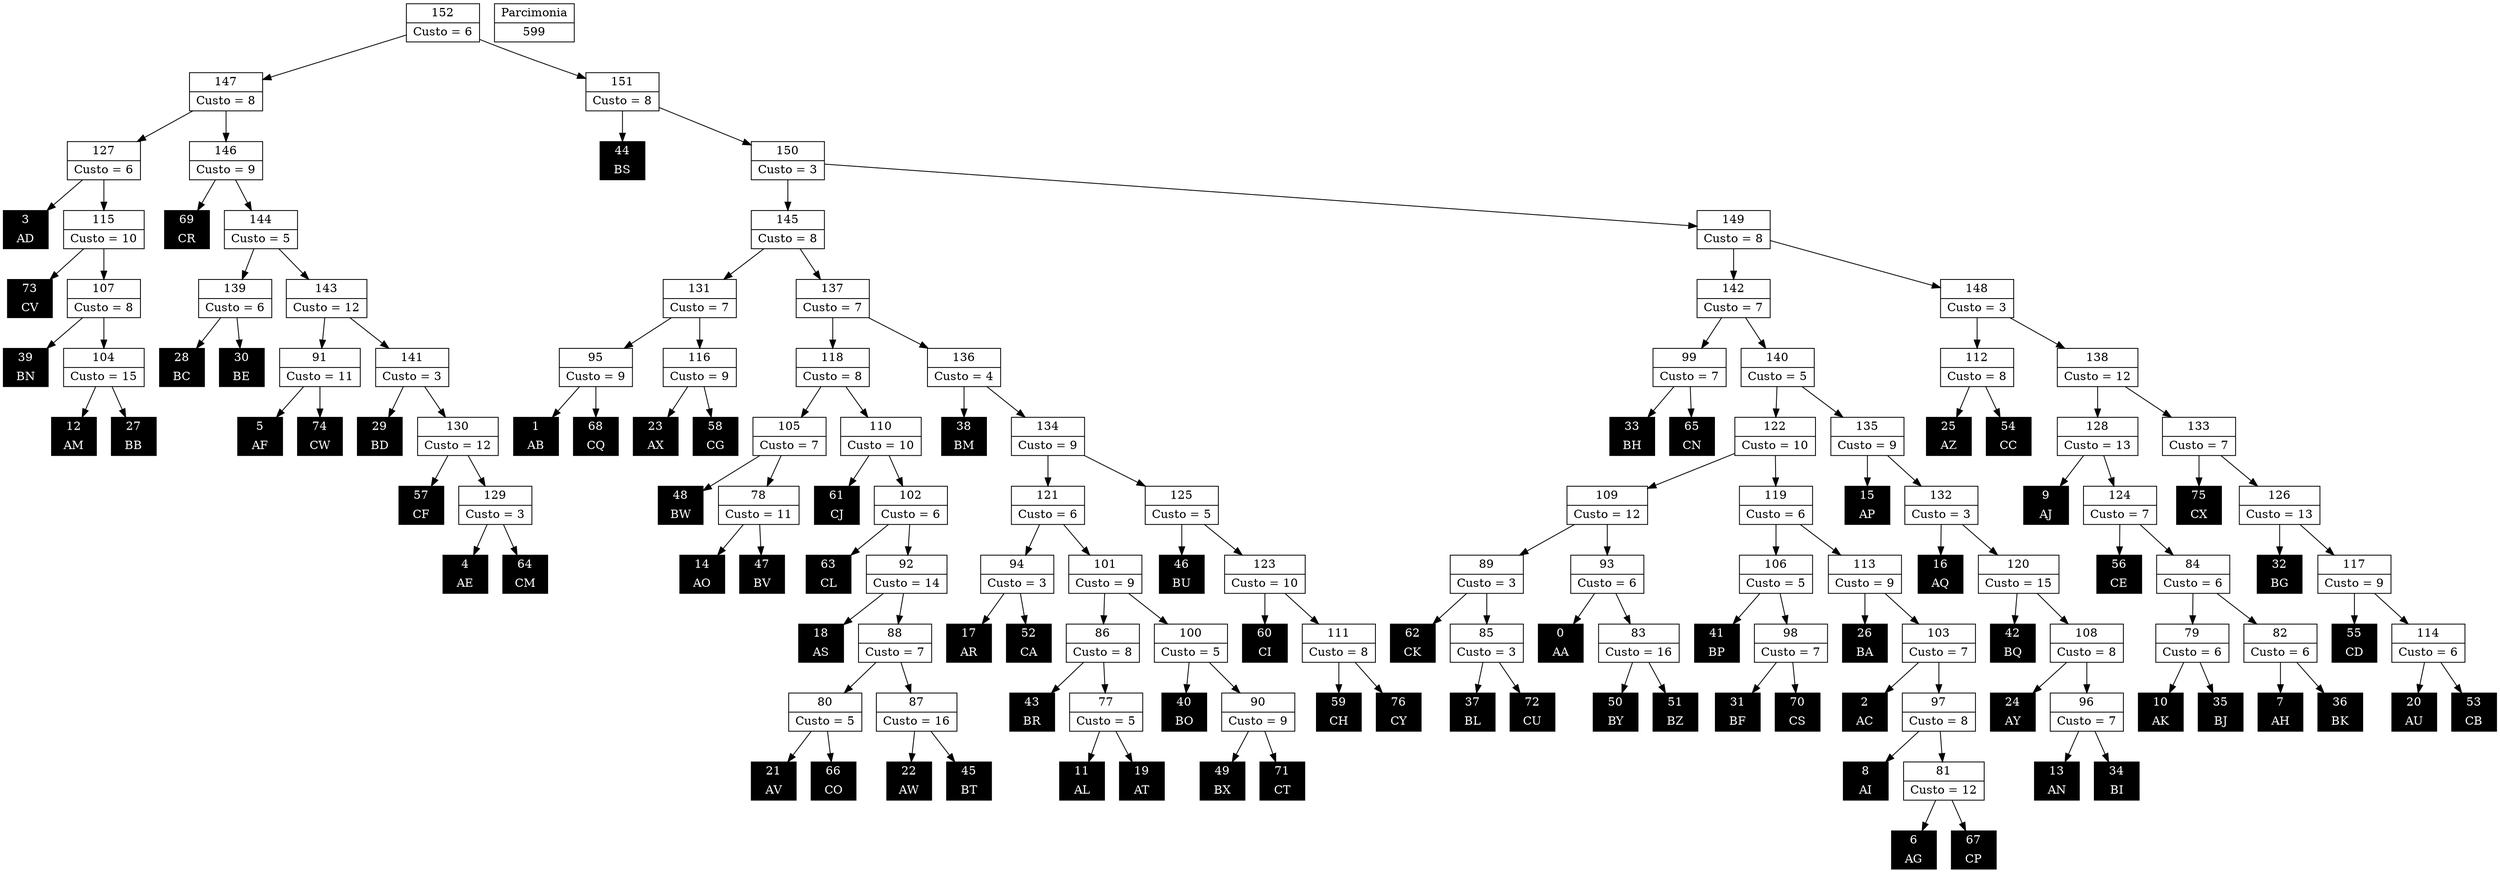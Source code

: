 Digraph G {
0 [shape="record", label="{0 | AA}",style=filled, color=black, fontcolor=white,fontsize=14, height=0.5]
1 [shape="record", label="{1 | AB}",style=filled, color=black, fontcolor=white,fontsize=14, height=0.5]
2 [shape="record", label="{2 | AC}",style=filled, color=black, fontcolor=white,fontsize=14, height=0.5]
3 [shape="record", label="{3 | AD}",style=filled, color=black, fontcolor=white,fontsize=14, height=0.5]
4 [shape="record", label="{4 | AE}",style=filled, color=black, fontcolor=white,fontsize=14, height=0.5]
5 [shape="record", label="{5 | AF}",style=filled, color=black, fontcolor=white,fontsize=14, height=0.5]
6 [shape="record", label="{6 | AG}",style=filled, color=black, fontcolor=white,fontsize=14, height=0.5]
7 [shape="record", label="{7 | AH}",style=filled, color=black, fontcolor=white,fontsize=14, height=0.5]
8 [shape="record", label="{8 | AI}",style=filled, color=black, fontcolor=white,fontsize=14, height=0.5]
9 [shape="record", label="{9 | AJ}",style=filled, color=black, fontcolor=white,fontsize=14, height=0.5]
10 [shape="record", label="{10 | AK}",style=filled, color=black, fontcolor=white,fontsize=14, height=0.5]
11 [shape="record", label="{11 | AL}",style=filled, color=black, fontcolor=white,fontsize=14, height=0.5]
12 [shape="record", label="{12 | AM}",style=filled, color=black, fontcolor=white,fontsize=14, height=0.5]
13 [shape="record", label="{13 | AN}",style=filled, color=black, fontcolor=white,fontsize=14, height=0.5]
14 [shape="record", label="{14 | AO}",style=filled, color=black, fontcolor=white,fontsize=14, height=0.5]
15 [shape="record", label="{15 | AP}",style=filled, color=black, fontcolor=white,fontsize=14, height=0.5]
16 [shape="record", label="{16 | AQ}",style=filled, color=black, fontcolor=white,fontsize=14, height=0.5]
17 [shape="record", label="{17 | AR}",style=filled, color=black, fontcolor=white,fontsize=14, height=0.5]
18 [shape="record", label="{18 | AS}",style=filled, color=black, fontcolor=white,fontsize=14, height=0.5]
19 [shape="record", label="{19 | AT}",style=filled, color=black, fontcolor=white,fontsize=14, height=0.5]
20 [shape="record", label="{20 | AU}",style=filled, color=black, fontcolor=white,fontsize=14, height=0.5]
21 [shape="record", label="{21 | AV}",style=filled, color=black, fontcolor=white,fontsize=14, height=0.5]
22 [shape="record", label="{22 | AW}",style=filled, color=black, fontcolor=white,fontsize=14, height=0.5]
23 [shape="record", label="{23 | AX}",style=filled, color=black, fontcolor=white,fontsize=14, height=0.5]
24 [shape="record", label="{24 | AY}",style=filled, color=black, fontcolor=white,fontsize=14, height=0.5]
25 [shape="record", label="{25 | AZ}",style=filled, color=black, fontcolor=white,fontsize=14, height=0.5]
26 [shape="record", label="{26 | BA}",style=filled, color=black, fontcolor=white,fontsize=14, height=0.5]
27 [shape="record", label="{27 | BB}",style=filled, color=black, fontcolor=white,fontsize=14, height=0.5]
28 [shape="record", label="{28 | BC}",style=filled, color=black, fontcolor=white,fontsize=14, height=0.5]
29 [shape="record", label="{29 | BD}",style=filled, color=black, fontcolor=white,fontsize=14, height=0.5]
30 [shape="record", label="{30 | BE}",style=filled, color=black, fontcolor=white,fontsize=14, height=0.5]
31 [shape="record", label="{31 | BF}",style=filled, color=black, fontcolor=white,fontsize=14, height=0.5]
32 [shape="record", label="{32 | BG}",style=filled, color=black, fontcolor=white,fontsize=14, height=0.5]
33 [shape="record", label="{33 | BH}",style=filled, color=black, fontcolor=white,fontsize=14, height=0.5]
34 [shape="record", label="{34 | BI}",style=filled, color=black, fontcolor=white,fontsize=14, height=0.5]
35 [shape="record", label="{35 | BJ}",style=filled, color=black, fontcolor=white,fontsize=14, height=0.5]
36 [shape="record", label="{36 | BK}",style=filled, color=black, fontcolor=white,fontsize=14, height=0.5]
37 [shape="record", label="{37 | BL}",style=filled, color=black, fontcolor=white,fontsize=14, height=0.5]
38 [shape="record", label="{38 | BM}",style=filled, color=black, fontcolor=white,fontsize=14, height=0.5]
39 [shape="record", label="{39 | BN}",style=filled, color=black, fontcolor=white,fontsize=14, height=0.5]
40 [shape="record", label="{40 | BO}",style=filled, color=black, fontcolor=white,fontsize=14, height=0.5]
41 [shape="record", label="{41 | BP}",style=filled, color=black, fontcolor=white,fontsize=14, height=0.5]
42 [shape="record", label="{42 | BQ}",style=filled, color=black, fontcolor=white,fontsize=14, height=0.5]
43 [shape="record", label="{43 | BR}",style=filled, color=black, fontcolor=white,fontsize=14, height=0.5]
44 [shape="record", label="{44 | BS}",style=filled, color=black, fontcolor=white,fontsize=14, height=0.5]
45 [shape="record", label="{45 | BT}",style=filled, color=black, fontcolor=white,fontsize=14, height=0.5]
46 [shape="record", label="{46 | BU}",style=filled, color=black, fontcolor=white,fontsize=14, height=0.5]
47 [shape="record", label="{47 | BV}",style=filled, color=black, fontcolor=white,fontsize=14, height=0.5]
48 [shape="record", label="{48 | BW}",style=filled, color=black, fontcolor=white,fontsize=14, height=0.5]
49 [shape="record", label="{49 | BX}",style=filled, color=black, fontcolor=white,fontsize=14, height=0.5]
50 [shape="record", label="{50 | BY}",style=filled, color=black, fontcolor=white,fontsize=14, height=0.5]
51 [shape="record", label="{51 | BZ}",style=filled, color=black, fontcolor=white,fontsize=14, height=0.5]
52 [shape="record", label="{52 | CA}",style=filled, color=black, fontcolor=white,fontsize=14, height=0.5]
53 [shape="record", label="{53 | CB}",style=filled, color=black, fontcolor=white,fontsize=14, height=0.5]
54 [shape="record", label="{54 | CC}",style=filled, color=black, fontcolor=white,fontsize=14, height=0.5]
55 [shape="record", label="{55 | CD}",style=filled, color=black, fontcolor=white,fontsize=14, height=0.5]
56 [shape="record", label="{56 | CE}",style=filled, color=black, fontcolor=white,fontsize=14, height=0.5]
57 [shape="record", label="{57 | CF}",style=filled, color=black, fontcolor=white,fontsize=14, height=0.5]
58 [shape="record", label="{58 | CG}",style=filled, color=black, fontcolor=white,fontsize=14, height=0.5]
59 [shape="record", label="{59 | CH}",style=filled, color=black, fontcolor=white,fontsize=14, height=0.5]
60 [shape="record", label="{60 | CI}",style=filled, color=black, fontcolor=white,fontsize=14, height=0.5]
61 [shape="record", label="{61 | CJ}",style=filled, color=black, fontcolor=white,fontsize=14, height=0.5]
62 [shape="record", label="{62 | CK}",style=filled, color=black, fontcolor=white,fontsize=14, height=0.5]
63 [shape="record", label="{63 | CL}",style=filled, color=black, fontcolor=white,fontsize=14, height=0.5]
64 [shape="record", label="{64 | CM}",style=filled, color=black, fontcolor=white,fontsize=14, height=0.5]
65 [shape="record", label="{65 | CN}",style=filled, color=black, fontcolor=white,fontsize=14, height=0.5]
66 [shape="record", label="{66 | CO}",style=filled, color=black, fontcolor=white,fontsize=14, height=0.5]
67 [shape="record", label="{67 | CP}",style=filled, color=black, fontcolor=white,fontsize=14, height=0.5]
68 [shape="record", label="{68 | CQ}",style=filled, color=black, fontcolor=white,fontsize=14, height=0.5]
69 [shape="record", label="{69 | CR}",style=filled, color=black, fontcolor=white,fontsize=14, height=0.5]
70 [shape="record", label="{70 | CS}",style=filled, color=black, fontcolor=white,fontsize=14, height=0.5]
71 [shape="record", label="{71 | CT}",style=filled, color=black, fontcolor=white,fontsize=14, height=0.5]
72 [shape="record", label="{72 | CU}",style=filled, color=black, fontcolor=white,fontsize=14, height=0.5]
73 [shape="record", label="{73 | CV}",style=filled, color=black, fontcolor=white,fontsize=14, height=0.5]
74 [shape="record", label="{74 | CW}",style=filled, color=black, fontcolor=white,fontsize=14, height=0.5]
75 [shape="record", label="{75 | CX}",style=filled, color=black, fontcolor=white,fontsize=14, height=0.5]
76 [shape="record", label="{76 | CY}",style=filled, color=black, fontcolor=white,fontsize=14, height=0.5]
77 [shape="record", label="{77|Custo = 5}"]
78 [shape="record", label="{78|Custo = 11}"]
79 [shape="record", label="{79|Custo = 6}"]
80 [shape="record", label="{80|Custo = 5}"]
81 [shape="record", label="{81|Custo = 12}"]
82 [shape="record", label="{82|Custo = 6}"]
83 [shape="record", label="{83|Custo = 16}"]
84 [shape="record", label="{84|Custo = 6}"]
85 [shape="record", label="{85|Custo = 3}"]
86 [shape="record", label="{86|Custo = 8}"]
87 [shape="record", label="{87|Custo = 16}"]
88 [shape="record", label="{88|Custo = 7}"]
89 [shape="record", label="{89|Custo = 3}"]
90 [shape="record", label="{90|Custo = 9}"]
91 [shape="record", label="{91|Custo = 11}"]
92 [shape="record", label="{92|Custo = 14}"]
93 [shape="record", label="{93|Custo = 6}"]
94 [shape="record", label="{94|Custo = 3}"]
95 [shape="record", label="{95|Custo = 9}"]
96 [shape="record", label="{96|Custo = 7}"]
97 [shape="record", label="{97|Custo = 8}"]
98 [shape="record", label="{98|Custo = 7}"]
99 [shape="record", label="{99|Custo = 7}"]
100 [shape="record", label="{100|Custo = 5}"]
101 [shape="record", label="{101|Custo = 9}"]
102 [shape="record", label="{102|Custo = 6}"]
103 [shape="record", label="{103|Custo = 7}"]
104 [shape="record", label="{104|Custo = 15}"]
105 [shape="record", label="{105|Custo = 7}"]
106 [shape="record", label="{106|Custo = 5}"]
107 [shape="record", label="{107|Custo = 8}"]
108 [shape="record", label="{108|Custo = 8}"]
109 [shape="record", label="{109|Custo = 12}"]
110 [shape="record", label="{110|Custo = 10}"]
111 [shape="record", label="{111|Custo = 8}"]
112 [shape="record", label="{112|Custo = 8}"]
113 [shape="record", label="{113|Custo = 9}"]
114 [shape="record", label="{114|Custo = 6}"]
115 [shape="record", label="{115|Custo = 10}"]
116 [shape="record", label="{116|Custo = 9}"]
117 [shape="record", label="{117|Custo = 9}"]
118 [shape="record", label="{118|Custo = 8}"]
119 [shape="record", label="{119|Custo = 6}"]
120 [shape="record", label="{120|Custo = 15}"]
121 [shape="record", label="{121|Custo = 6}"]
122 [shape="record", label="{122|Custo = 10}"]
123 [shape="record", label="{123|Custo = 10}"]
124 [shape="record", label="{124|Custo = 7}"]
125 [shape="record", label="{125|Custo = 5}"]
126 [shape="record", label="{126|Custo = 13}"]
127 [shape="record", label="{127|Custo = 6}"]
128 [shape="record", label="{128|Custo = 13}"]
129 [shape="record", label="{129|Custo = 3}"]
130 [shape="record", label="{130|Custo = 12}"]
131 [shape="record", label="{131|Custo = 7}"]
132 [shape="record", label="{132|Custo = 3}"]
133 [shape="record", label="{133|Custo = 7}"]
134 [shape="record", label="{134|Custo = 9}"]
135 [shape="record", label="{135|Custo = 9}"]
136 [shape="record", label="{136|Custo = 4}"]
137 [shape="record", label="{137|Custo = 7}"]
138 [shape="record", label="{138|Custo = 12}"]
139 [shape="record", label="{139|Custo = 6}"]
140 [shape="record", label="{140|Custo = 5}"]
141 [shape="record", label="{141|Custo = 3}"]
142 [shape="record", label="{142|Custo = 7}"]
143 [shape="record", label="{143|Custo = 12}"]
144 [shape="record", label="{144|Custo = 5}"]
145 [shape="record", label="{145|Custo = 8}"]
146 [shape="record", label="{146|Custo = 9}"]
147 [shape="record", label="{147|Custo = 8}"]
148 [shape="record", label="{148|Custo = 3}"]
149 [shape="record", label="{149|Custo = 8}"]
150 [shape="record", label="{150|Custo = 3}"]
151 [shape="record", label="{151|Custo = 8}"]
152 [shape="record", label="{152|Custo = 6}"]

77->19
77->11
78->47
78->14
79->35
79->10
80->66
80->21
81->67
81->6
82->36
82->7
83->51
83->50
84->82
84->79
85->72
85->37
86->77
86->43
87->45
87->22
88->87
88->80
89->85
89->62
90->71
90->49
91->74
91->5
92->88
92->18
93->83
93->0
94->52
94->17
95->68
95->1
96->34
96->13
97->81
97->8
98->70
98->31
99->65
99->33
100->90
100->40
101->100
101->86
102->92
102->63
103->97
103->2
104->27
104->12
105->78
105->48
106->98
106->41
107->104
107->39
108->96
108->24
109->93
109->89
110->102
110->61
111->76
111->59
112->54
112->25
113->103
113->26
114->53
114->20
115->107
115->73
116->58
116->23
117->114
117->55
118->110
118->105
119->113
119->106
120->108
120->42
121->101
121->94
122->119
122->109
123->111
123->60
124->84
124->56
125->123
125->46
126->117
126->32
127->115
127->3
128->124
128->9
129->64
129->4
130->129
130->57
131->116
131->95
132->120
132->16
133->126
133->75
134->125
134->121
135->132
135->15
136->134
136->38
137->136
137->118
138->133
138->128
139->30
139->28
140->135
140->122
141->130
141->29
142->140
142->99
143->141
143->91
144->143
144->139
145->137
145->131
146->144
146->69
147->146
147->127
148->138
148->112
149->148
149->142
150->149
150->145
151->150
151->44
152->151
152->147

599 [shape="record", label="{Parcimonia|599}"]
}